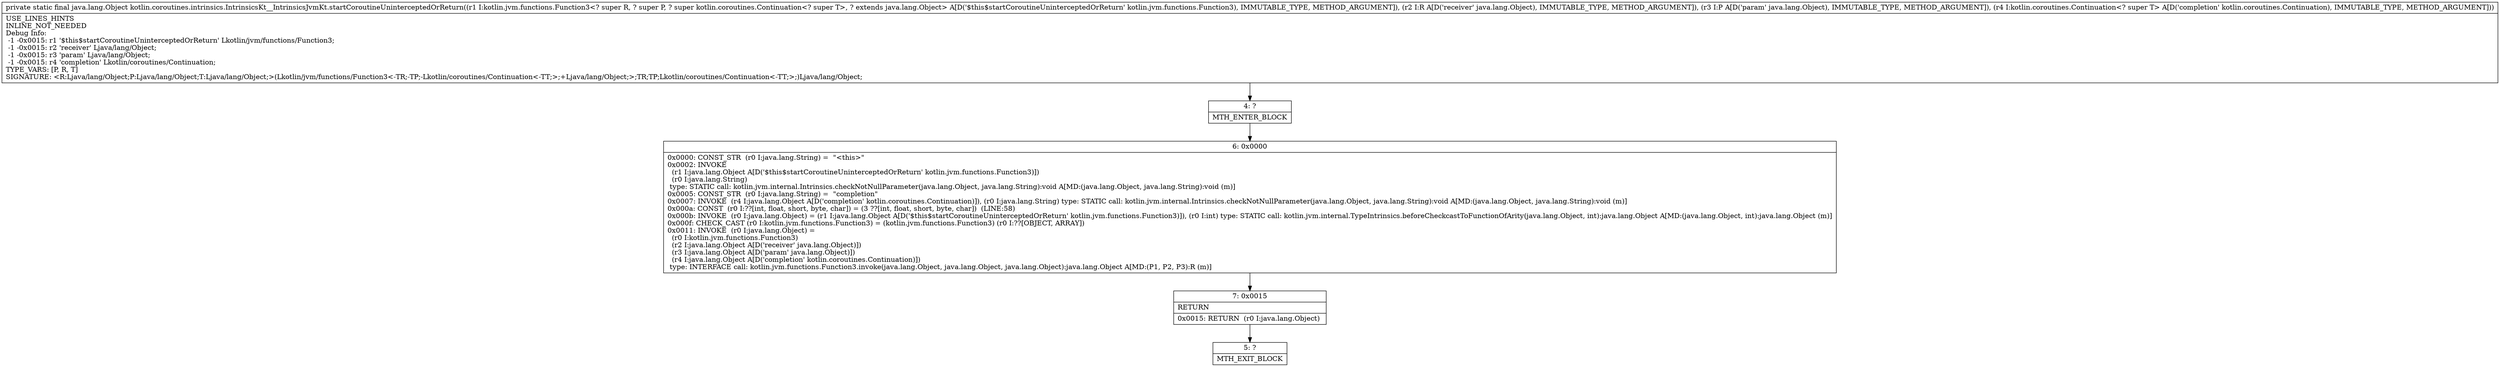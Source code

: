 digraph "CFG forkotlin.coroutines.intrinsics.IntrinsicsKt__IntrinsicsJvmKt.startCoroutineUninterceptedOrReturn(Lkotlin\/jvm\/functions\/Function3;Ljava\/lang\/Object;Ljava\/lang\/Object;Lkotlin\/coroutines\/Continuation;)Ljava\/lang\/Object;" {
Node_4 [shape=record,label="{4\:\ ?|MTH_ENTER_BLOCK\l}"];
Node_6 [shape=record,label="{6\:\ 0x0000|0x0000: CONST_STR  (r0 I:java.lang.String) =  \"\<this\>\" \l0x0002: INVOKE  \l  (r1 I:java.lang.Object A[D('$this$startCoroutineUninterceptedOrReturn' kotlin.jvm.functions.Function3)])\l  (r0 I:java.lang.String)\l type: STATIC call: kotlin.jvm.internal.Intrinsics.checkNotNullParameter(java.lang.Object, java.lang.String):void A[MD:(java.lang.Object, java.lang.String):void (m)]\l0x0005: CONST_STR  (r0 I:java.lang.String) =  \"completion\" \l0x0007: INVOKE  (r4 I:java.lang.Object A[D('completion' kotlin.coroutines.Continuation)]), (r0 I:java.lang.String) type: STATIC call: kotlin.jvm.internal.Intrinsics.checkNotNullParameter(java.lang.Object, java.lang.String):void A[MD:(java.lang.Object, java.lang.String):void (m)]\l0x000a: CONST  (r0 I:??[int, float, short, byte, char]) = (3 ??[int, float, short, byte, char])  (LINE:58)\l0x000b: INVOKE  (r0 I:java.lang.Object) = (r1 I:java.lang.Object A[D('$this$startCoroutineUninterceptedOrReturn' kotlin.jvm.functions.Function3)]), (r0 I:int) type: STATIC call: kotlin.jvm.internal.TypeIntrinsics.beforeCheckcastToFunctionOfArity(java.lang.Object, int):java.lang.Object A[MD:(java.lang.Object, int):java.lang.Object (m)]\l0x000f: CHECK_CAST (r0 I:kotlin.jvm.functions.Function3) = (kotlin.jvm.functions.Function3) (r0 I:??[OBJECT, ARRAY]) \l0x0011: INVOKE  (r0 I:java.lang.Object) = \l  (r0 I:kotlin.jvm.functions.Function3)\l  (r2 I:java.lang.Object A[D('receiver' java.lang.Object)])\l  (r3 I:java.lang.Object A[D('param' java.lang.Object)])\l  (r4 I:java.lang.Object A[D('completion' kotlin.coroutines.Continuation)])\l type: INTERFACE call: kotlin.jvm.functions.Function3.invoke(java.lang.Object, java.lang.Object, java.lang.Object):java.lang.Object A[MD:(P1, P2, P3):R (m)]\l}"];
Node_7 [shape=record,label="{7\:\ 0x0015|RETURN\l|0x0015: RETURN  (r0 I:java.lang.Object) \l}"];
Node_5 [shape=record,label="{5\:\ ?|MTH_EXIT_BLOCK\l}"];
MethodNode[shape=record,label="{private static final java.lang.Object kotlin.coroutines.intrinsics.IntrinsicsKt__IntrinsicsJvmKt.startCoroutineUninterceptedOrReturn((r1 I:kotlin.jvm.functions.Function3\<? super R, ? super P, ? super kotlin.coroutines.Continuation\<? super T\>, ? extends java.lang.Object\> A[D('$this$startCoroutineUninterceptedOrReturn' kotlin.jvm.functions.Function3), IMMUTABLE_TYPE, METHOD_ARGUMENT]), (r2 I:R A[D('receiver' java.lang.Object), IMMUTABLE_TYPE, METHOD_ARGUMENT]), (r3 I:P A[D('param' java.lang.Object), IMMUTABLE_TYPE, METHOD_ARGUMENT]), (r4 I:kotlin.coroutines.Continuation\<? super T\> A[D('completion' kotlin.coroutines.Continuation), IMMUTABLE_TYPE, METHOD_ARGUMENT]))  | USE_LINES_HINTS\lINLINE_NOT_NEEDED\lDebug Info:\l  \-1 \-0x0015: r1 '$this$startCoroutineUninterceptedOrReturn' Lkotlin\/jvm\/functions\/Function3;\l  \-1 \-0x0015: r2 'receiver' Ljava\/lang\/Object;\l  \-1 \-0x0015: r3 'param' Ljava\/lang\/Object;\l  \-1 \-0x0015: r4 'completion' Lkotlin\/coroutines\/Continuation;\lTYPE_VARS: [P, R, T]\lSIGNATURE: \<R:Ljava\/lang\/Object;P:Ljava\/lang\/Object;T:Ljava\/lang\/Object;\>(Lkotlin\/jvm\/functions\/Function3\<\-TR;\-TP;\-Lkotlin\/coroutines\/Continuation\<\-TT;\>;+Ljava\/lang\/Object;\>;TR;TP;Lkotlin\/coroutines\/Continuation\<\-TT;\>;)Ljava\/lang\/Object;\l}"];
MethodNode -> Node_4;Node_4 -> Node_6;
Node_6 -> Node_7;
Node_7 -> Node_5;
}

